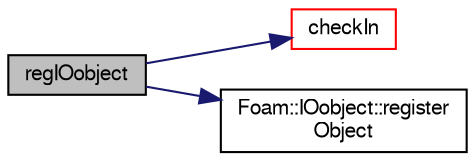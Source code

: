 digraph "regIOobject"
{
  bgcolor="transparent";
  edge [fontname="FreeSans",fontsize="10",labelfontname="FreeSans",labelfontsize="10"];
  node [fontname="FreeSans",fontsize="10",shape=record];
  rankdir="LR";
  Node0 [label="regIOobject",height=0.2,width=0.4,color="black", fillcolor="grey75", style="filled", fontcolor="black"];
  Node0 -> Node1 [color="midnightblue",fontsize="10",style="solid",fontname="FreeSans"];
  Node1 [label="checkIn",height=0.2,width=0.4,color="red",URL="$a26334.html#af9e300b410088279d671077efe9751f8",tooltip="Add object to registry. "];
  Node0 -> Node321 [color="midnightblue",fontsize="10",style="solid",fontname="FreeSans"];
  Node321 [label="Foam::IOobject::register\lObject",height=0.2,width=0.4,color="black",URL="$a26142.html#a3cef3ce0780e63b05b588bd774fbd653",tooltip="Register object created from this IOobject with registry if true. "];
}
